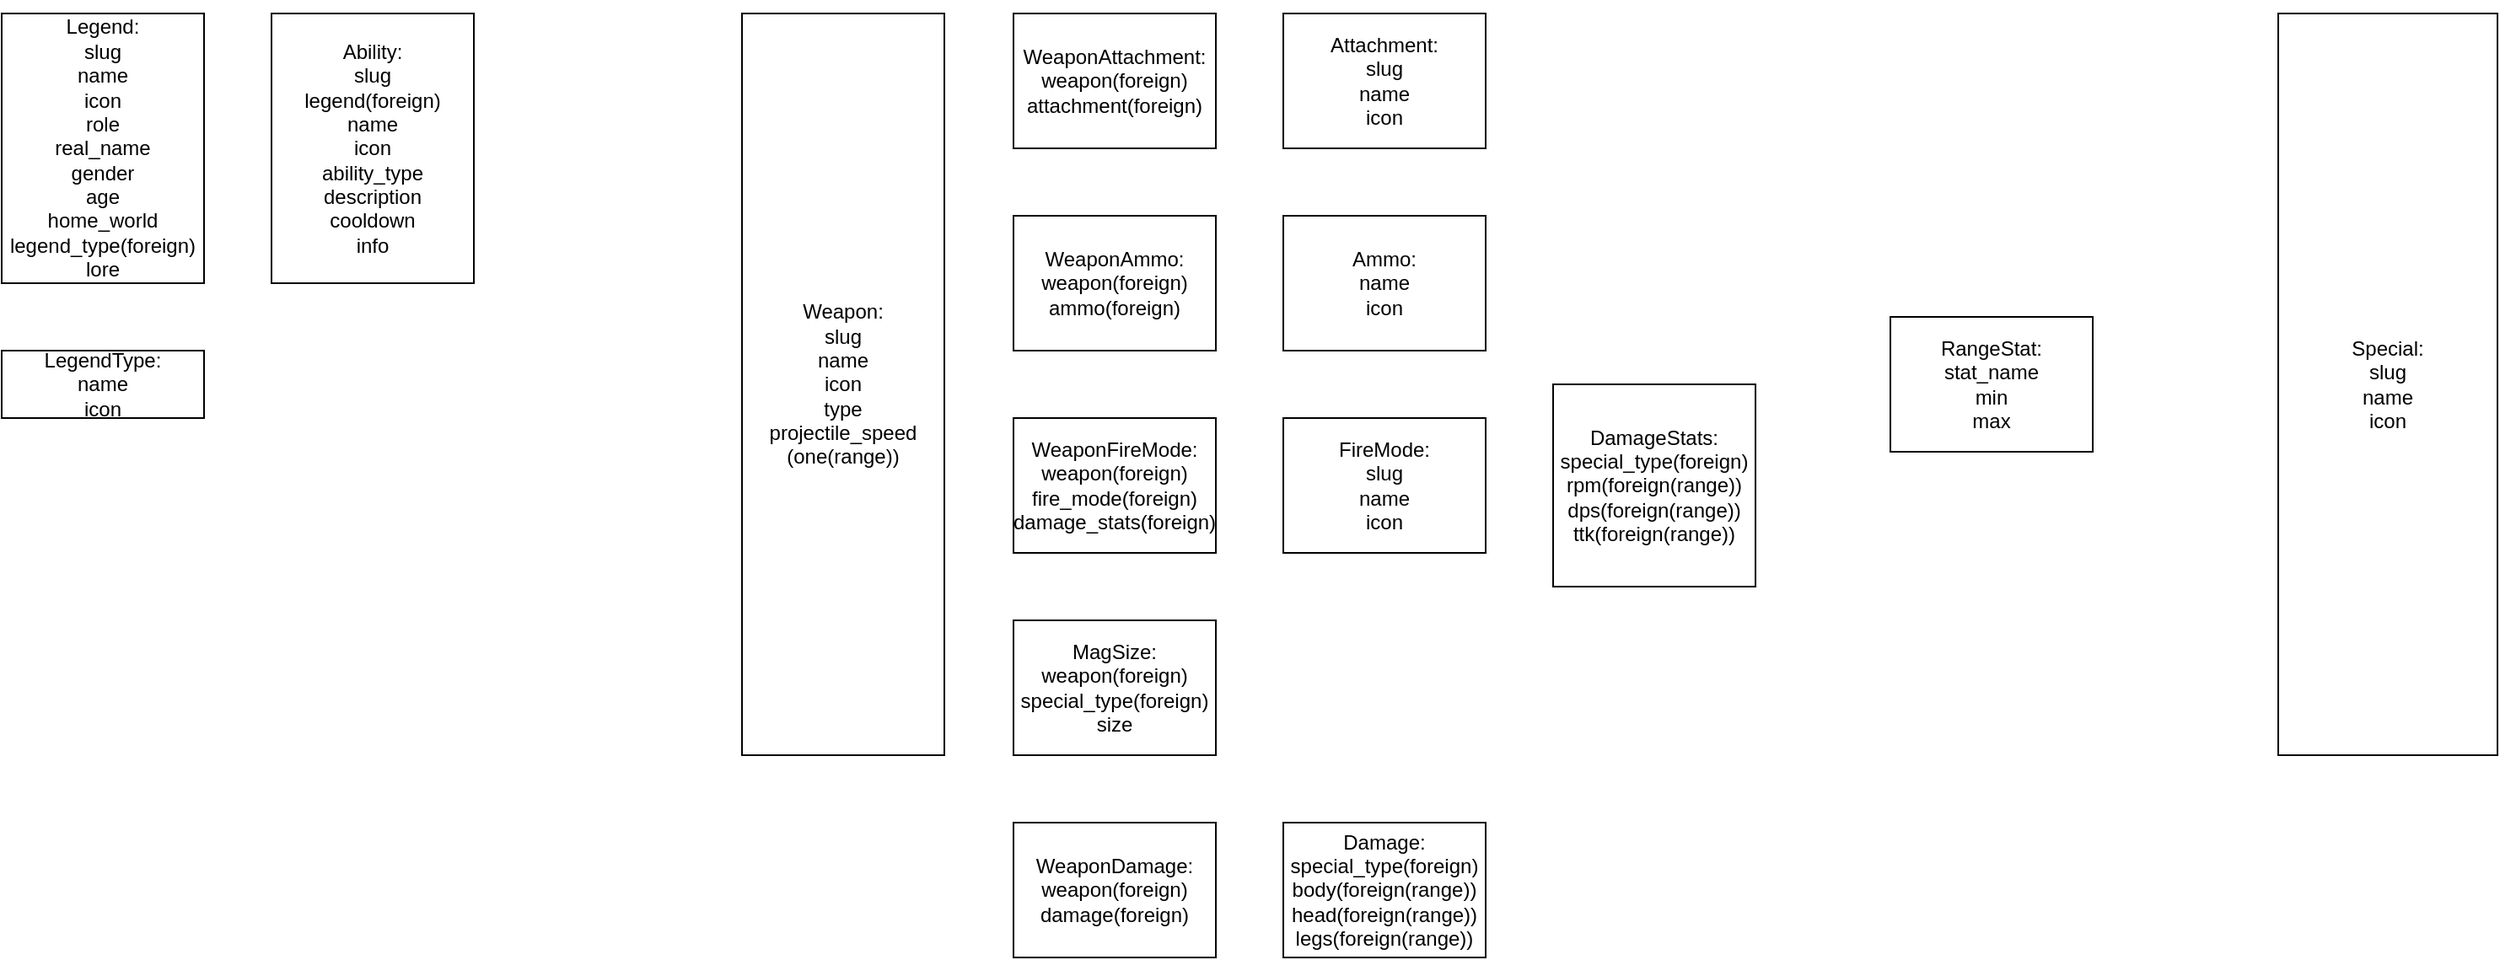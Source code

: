 <mxfile version="20.1.1" type="device"><diagram id="iyD9p3U5w7_5lx5WEJwz" name="Page-1"><mxGraphModel dx="1483" dy="901" grid="1" gridSize="10" guides="1" tooltips="1" connect="1" arrows="1" fold="1" page="1" pageScale="1" pageWidth="850" pageHeight="1100" math="0" shadow="0"><root><mxCell id="0"/><mxCell id="1" parent="0"/><mxCell id="6qRW2SlmFpn2hY8T3Ufd-3" style="edgeStyle=orthogonalEdgeStyle;rounded=0;orthogonalLoop=1;jettySize=auto;html=1;exitX=0.5;exitY=0;exitDx=0;exitDy=0;exitPerimeter=0;entryX=0.5;entryY=0;entryDx=0;entryDy=0;" parent="1" source="6qRW2SlmFpn2hY8T3Ufd-1" target="6qRW2SlmFpn2hY8T3Ufd-1" edge="1"><mxGeometry relative="1" as="geometry"><mxPoint x="200" y="20" as="targetPoint"/></mxGeometry></mxCell><mxCell id="6qRW2SlmFpn2hY8T3Ufd-1" value="Legend:&lt;br&gt;slug&lt;br&gt;name&lt;br&gt;icon&lt;br&gt;role&lt;br&gt;real_name&lt;br&gt;gender&lt;br&gt;age&lt;br&gt;home_world&lt;br&gt;legend_type(foreign)&lt;br&gt;lore" style="rounded=0;whiteSpace=wrap;html=1;" parent="1" vertex="1"><mxGeometry x="80" y="80" width="120" height="160" as="geometry"/></mxCell><mxCell id="6qRW2SlmFpn2hY8T3Ufd-2" value="Ability:&lt;br&gt;slug&lt;br&gt;legend(foreign)&lt;br&gt;name&lt;br&gt;icon&lt;br&gt;ability_type&lt;br&gt;description&lt;br&gt;cooldown&lt;br&gt;info" style="rounded=0;whiteSpace=wrap;html=1;" parent="1" vertex="1"><mxGeometry x="240" y="80" width="120" height="160" as="geometry"/></mxCell><mxCell id="6qRW2SlmFpn2hY8T3Ufd-6" value="Weapon:&lt;br&gt;slug&lt;br&gt;name&lt;br&gt;icon&lt;br&gt;type&lt;br&gt;projectile_speed&lt;br&gt;(one(range))" style="rounded=0;whiteSpace=wrap;html=1;" parent="1" vertex="1"><mxGeometry x="519" y="80" width="120" height="440" as="geometry"/></mxCell><mxCell id="6qRW2SlmFpn2hY8T3Ufd-7" value="LegendType:&lt;br&gt;name&lt;br&gt;icon" style="rounded=0;whiteSpace=wrap;html=1;" parent="1" vertex="1"><mxGeometry x="80" y="280" width="120" height="40" as="geometry"/></mxCell><mxCell id="6qRW2SlmFpn2hY8T3Ufd-9" value="Ammo:&lt;br&gt;name&lt;br&gt;icon" style="rounded=0;whiteSpace=wrap;html=1;" parent="1" vertex="1"><mxGeometry x="840" y="200" width="120" height="80" as="geometry"/></mxCell><mxCell id="6qRW2SlmFpn2hY8T3Ufd-10" value="Attachment:&lt;br&gt;slug&lt;br&gt;name&lt;br&gt;icon" style="rounded=0;whiteSpace=wrap;html=1;" parent="1" vertex="1"><mxGeometry x="840" y="80" width="120" height="80" as="geometry"/></mxCell><mxCell id="6qRW2SlmFpn2hY8T3Ufd-11" value="WeaponAttachment:&lt;br&gt;weapon(foreign)&lt;br&gt;attachment(foreign)" style="rounded=0;whiteSpace=wrap;html=1;" parent="1" vertex="1"><mxGeometry x="680" y="80" width="120" height="80" as="geometry"/></mxCell><mxCell id="6qRW2SlmFpn2hY8T3Ufd-12" value="FireMode:&lt;br&gt;slug&lt;br&gt;name&lt;br&gt;icon" style="rounded=0;whiteSpace=wrap;html=1;" parent="1" vertex="1"><mxGeometry x="840" y="320" width="120" height="80" as="geometry"/></mxCell><mxCell id="6qRW2SlmFpn2hY8T3Ufd-13" value="WeaponFireMode:&lt;br&gt;weapon(foreign)&lt;br&gt;fire_mode(foreign)&lt;br&gt;damage_stats(foreign)" style="rounded=0;whiteSpace=wrap;html=1;" parent="1" vertex="1"><mxGeometry x="680" y="320" width="120" height="80" as="geometry"/></mxCell><mxCell id="6nQkBXrDeBX0YIIR_PK9-1" value="Damage:&lt;br&gt;special_type(foreign)&lt;br&gt;body(foreign(range))&lt;br&gt;head(foreign(range))&lt;br&gt;legs(foreign(range))" style="rounded=0;whiteSpace=wrap;html=1;" parent="1" vertex="1"><mxGeometry x="840" y="560" width="120" height="80" as="geometry"/></mxCell><mxCell id="xGRJ5HGBB0S_mV1ng9I2-3" value="DamageStats:&lt;br&gt;special_type(foreign)&lt;br&gt;rpm(foreign(range))&lt;br&gt;dps(foreign(range))&lt;br&gt;ttk(foreign(range))" style="rounded=0;whiteSpace=wrap;html=1;" parent="1" vertex="1"><mxGeometry x="1000" y="300" width="120" height="120" as="geometry"/></mxCell><mxCell id="ZGVLs_b3ae7tfGRq6s5D-3" value="WeaponAmmo:&lt;br&gt;weapon(foreign)&lt;br&gt;ammo(foreign)" style="rounded=0;whiteSpace=wrap;html=1;" vertex="1" parent="1"><mxGeometry x="680" y="200" width="120" height="80" as="geometry"/></mxCell><mxCell id="ZGVLs_b3ae7tfGRq6s5D-4" value="RangeStat:&lt;br&gt;stat_name&lt;br&gt;min&lt;br&gt;max" style="rounded=0;whiteSpace=wrap;html=1;" vertex="1" parent="1"><mxGeometry x="1200" y="260" width="120" height="80" as="geometry"/></mxCell><mxCell id="ZGVLs_b3ae7tfGRq6s5D-9" value="Special:&lt;br&gt;slug&lt;br&gt;name&lt;br&gt;icon" style="rounded=0;whiteSpace=wrap;html=1;" vertex="1" parent="1"><mxGeometry x="1430" y="80" width="130" height="440" as="geometry"/></mxCell><mxCell id="ZGVLs_b3ae7tfGRq6s5D-10" value="MagSize:&lt;br&gt;weapon(foreign)&lt;br&gt;special_type(foreign)&lt;br&gt;size" style="rounded=0;whiteSpace=wrap;html=1;" vertex="1" parent="1"><mxGeometry x="680" y="440" width="120" height="80" as="geometry"/></mxCell><mxCell id="ZGVLs_b3ae7tfGRq6s5D-11" value="WeaponDamage:&lt;br&gt;weapon(foreign)&lt;br&gt;damage(foreign)" style="rounded=0;whiteSpace=wrap;html=1;" vertex="1" parent="1"><mxGeometry x="680" y="560" width="120" height="80" as="geometry"/></mxCell></root></mxGraphModel></diagram></mxfile>